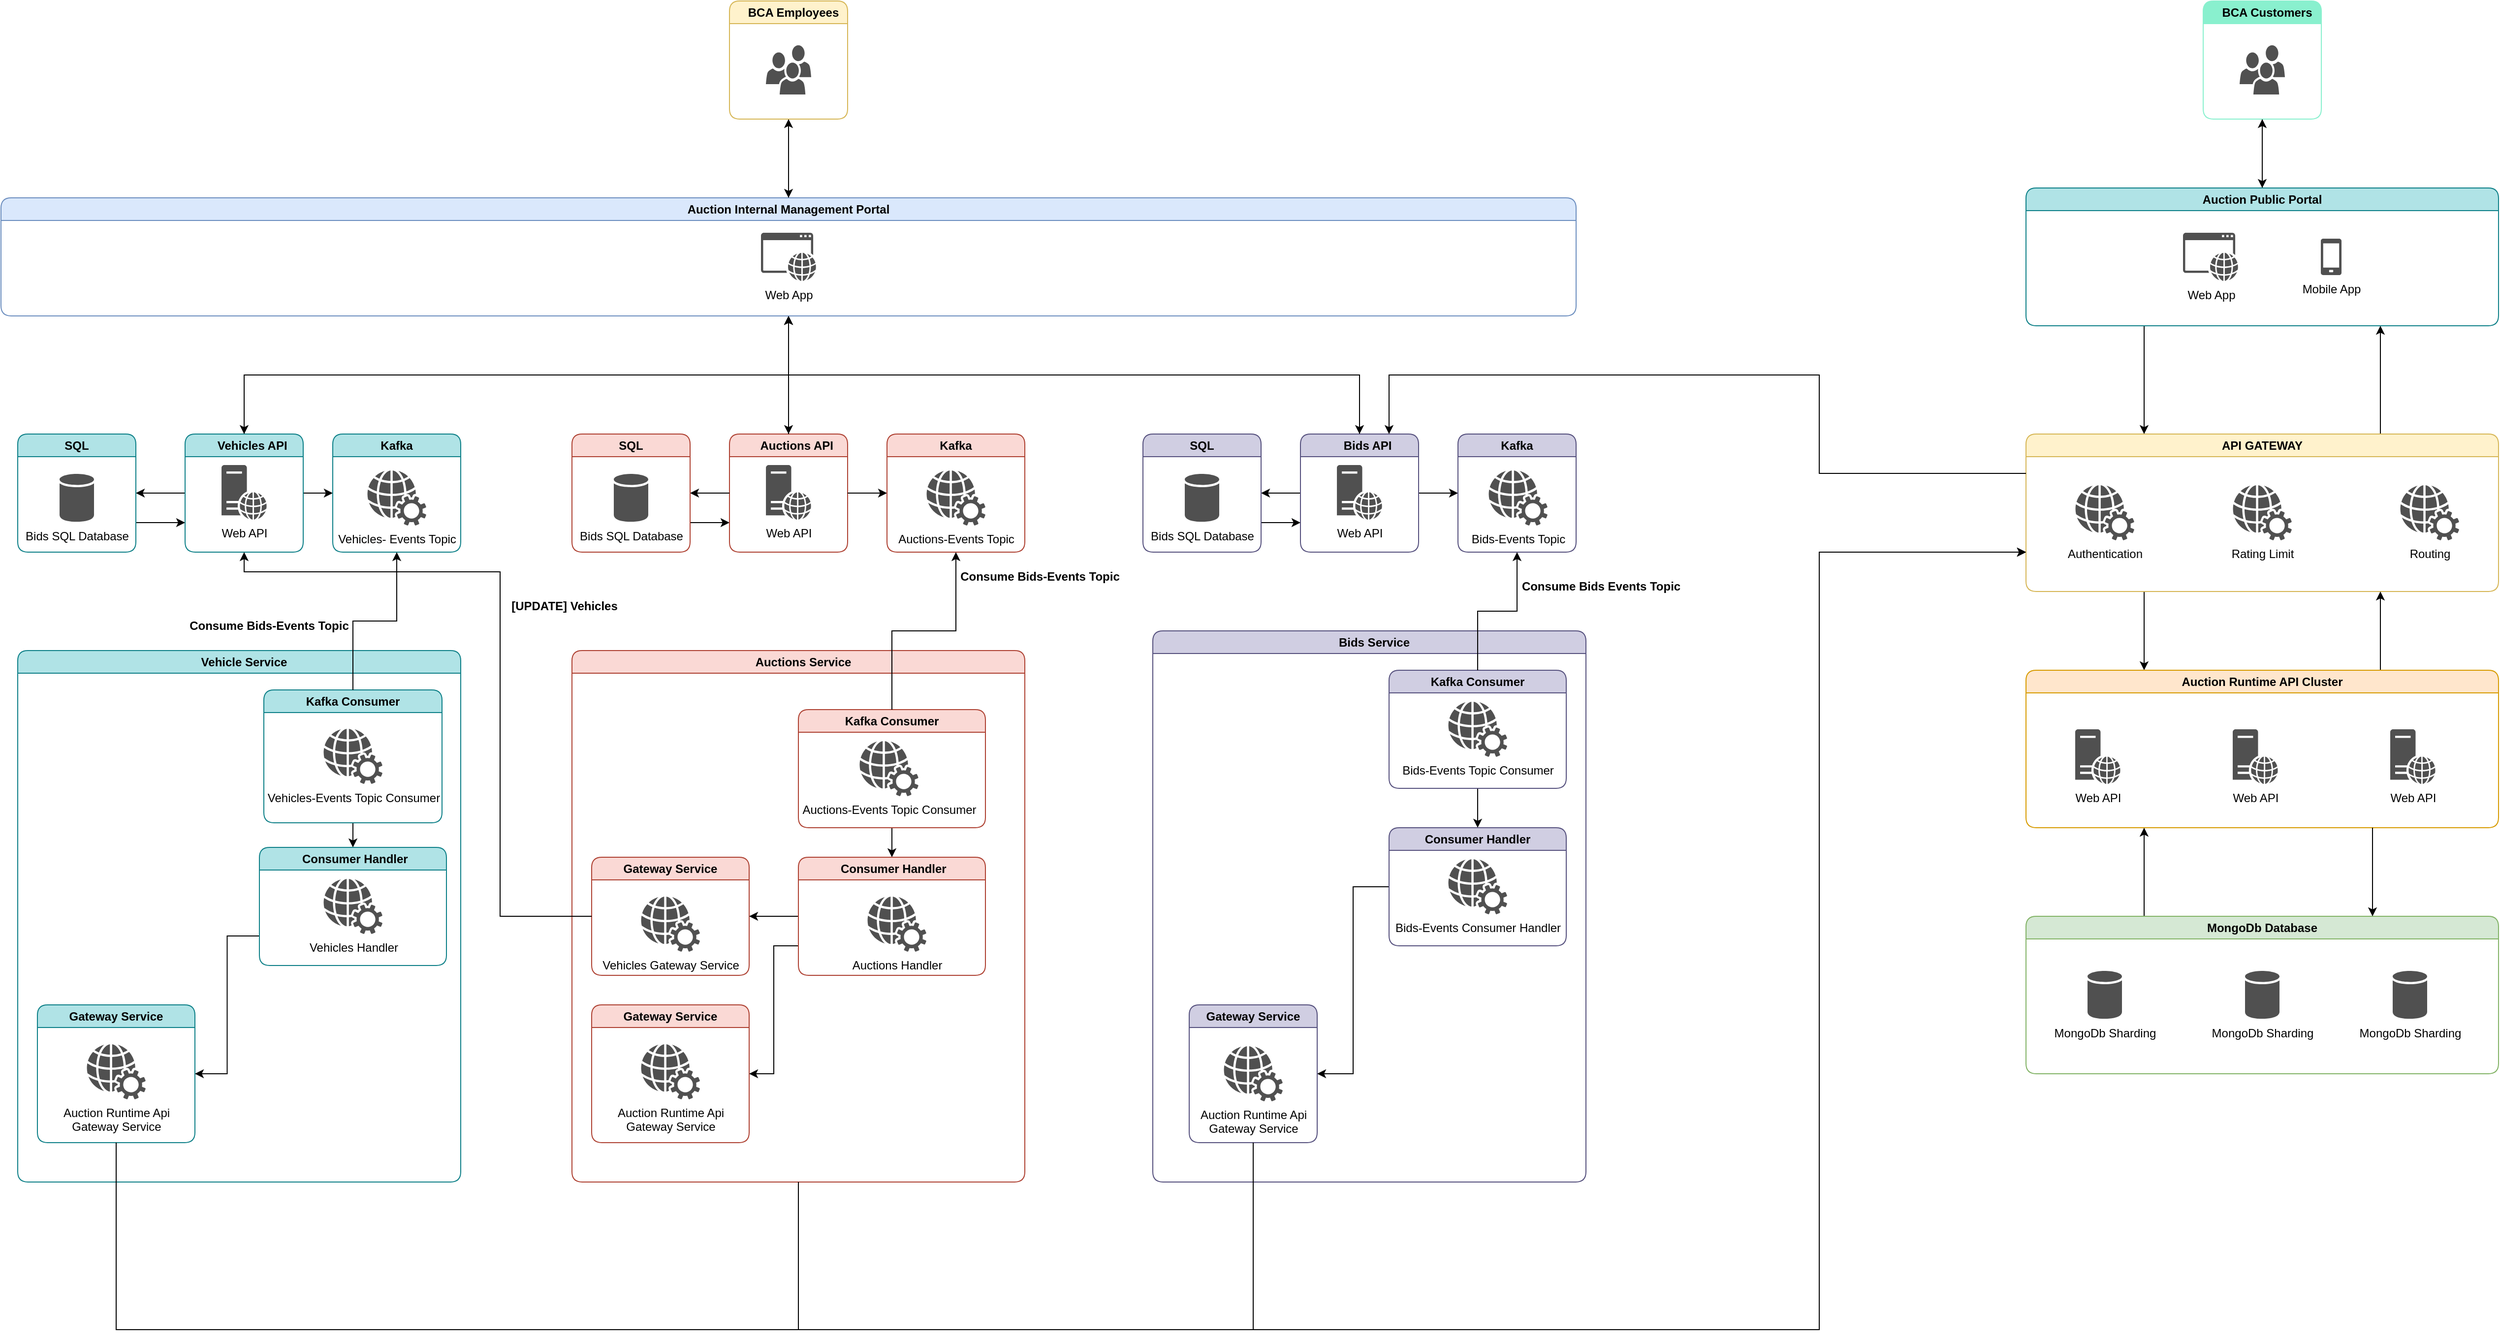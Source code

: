 <mxfile version="24.7.17">
  <diagram name="Page-1" id="8qKbjKtRg6piOCPHRZi4">
    <mxGraphModel dx="4097" dy="3209" grid="1" gridSize="10" guides="1" tooltips="1" connect="1" arrows="1" fold="1" page="1" pageScale="1" pageWidth="850" pageHeight="1100" math="0" shadow="0">
      <root>
        <mxCell id="0" />
        <mxCell id="1" parent="0" />
        <mxCell id="7frdmV6AEmIlNRjFJfmI-1" value="" style="group" vertex="1" connectable="0" parent="1">
          <mxGeometry x="577" y="-660" width="630" height="760" as="geometry" />
        </mxCell>
        <mxCell id="7frdmV6AEmIlNRjFJfmI-2" value="&amp;nbsp; &amp;nbsp; &amp;nbsp;Auctions API" style="swimlane;whiteSpace=wrap;html=1;rounded=1;fillColor=#fad9d5;strokeColor=#ae4132;" vertex="1" parent="7frdmV6AEmIlNRjFJfmI-1">
          <mxGeometry x="243" y="60" width="120" height="120" as="geometry">
            <mxRectangle x="280" y="480" width="140" height="30" as="alternateBounds" />
          </mxGeometry>
        </mxCell>
        <mxCell id="7frdmV6AEmIlNRjFJfmI-3" value="Web API" style="sketch=0;pointerEvents=1;shadow=0;dashed=0;html=1;strokeColor=none;fillColor=#505050;labelPosition=center;verticalLabelPosition=bottom;verticalAlign=top;outlineConnect=0;align=center;shape=mxgraph.office.servers.web_server;" vertex="1" parent="7frdmV6AEmIlNRjFJfmI-2">
          <mxGeometry x="37.036" y="31.443" width="45.928" height="55.557" as="geometry" />
        </mxCell>
        <mxCell id="7frdmV6AEmIlNRjFJfmI-4" value="Auctions-Events Topic" style="sketch=0;pointerEvents=1;shadow=0;dashed=0;html=1;strokeColor=none;fillColor=#505050;labelPosition=center;verticalLabelPosition=bottom;verticalAlign=top;outlineConnect=0;align=center;shape=mxgraph.office.services.web_services;" vertex="1" parent="7frdmV6AEmIlNRjFJfmI-1">
          <mxGeometry x="443" y="97" width="60" height="56" as="geometry" />
        </mxCell>
        <mxCell id="7frdmV6AEmIlNRjFJfmI-5" value="&amp;nbsp; &amp;nbsp;Auctions Service" style="swimlane;whiteSpace=wrap;html=1;rounded=1;startSize=23;fillColor=#fad9d5;strokeColor=#ae4132;" vertex="1" parent="7frdmV6AEmIlNRjFJfmI-1">
          <mxGeometry x="83" y="280" width="460" height="540" as="geometry">
            <mxRectangle x="280" y="480" width="140" height="30" as="alternateBounds" />
          </mxGeometry>
        </mxCell>
        <mxCell id="7frdmV6AEmIlNRjFJfmI-6" value="Auctions Handler" style="sketch=0;pointerEvents=1;shadow=0;dashed=0;html=1;strokeColor=none;fillColor=#505050;labelPosition=center;verticalLabelPosition=bottom;verticalAlign=top;outlineConnect=0;align=center;shape=mxgraph.office.services.web_services;" vertex="1" parent="7frdmV6AEmIlNRjFJfmI-5">
          <mxGeometry x="300.0" y="250" width="60" height="56" as="geometry" />
        </mxCell>
        <mxCell id="7frdmV6AEmIlNRjFJfmI-7" value="Auctions-Events Topic Consumer" style="sketch=0;pointerEvents=1;shadow=0;dashed=0;html=1;strokeColor=none;fillColor=#505050;labelPosition=center;verticalLabelPosition=bottom;verticalAlign=top;outlineConnect=0;align=center;shape=mxgraph.office.services.web_services;" vertex="1" parent="7frdmV6AEmIlNRjFJfmI-5">
          <mxGeometry x="291.96" y="92" width="60" height="56" as="geometry" />
        </mxCell>
        <mxCell id="7frdmV6AEmIlNRjFJfmI-8" value="Gateway Service" style="swimlane;whiteSpace=wrap;html=1;rounded=1;startSize=23;fillColor=#fad9d5;strokeColor=#ae4132;" vertex="1" parent="7frdmV6AEmIlNRjFJfmI-5">
          <mxGeometry x="20" y="210" width="160" height="120" as="geometry">
            <mxRectangle x="280" y="480" width="140" height="30" as="alternateBounds" />
          </mxGeometry>
        </mxCell>
        <mxCell id="7frdmV6AEmIlNRjFJfmI-9" value="Vehicles Gateway Service" style="sketch=0;pointerEvents=1;shadow=0;dashed=0;html=1;strokeColor=none;fillColor=#505050;labelPosition=center;verticalLabelPosition=bottom;verticalAlign=top;outlineConnect=0;align=center;shape=mxgraph.office.services.web_services;" vertex="1" parent="7frdmV6AEmIlNRjFJfmI-8">
          <mxGeometry x="50" y="40" width="60" height="56" as="geometry" />
        </mxCell>
        <mxCell id="7frdmV6AEmIlNRjFJfmI-10" value="Gateway Service" style="swimlane;whiteSpace=wrap;html=1;rounded=1;startSize=23;fillColor=#fad9d5;strokeColor=#ae4132;" vertex="1" parent="7frdmV6AEmIlNRjFJfmI-5">
          <mxGeometry x="20" y="360" width="160" height="140" as="geometry">
            <mxRectangle x="280" y="480" width="140" height="30" as="alternateBounds" />
          </mxGeometry>
        </mxCell>
        <mxCell id="7frdmV6AEmIlNRjFJfmI-11" value="Auction Runtime Api&lt;div&gt;Gateway Service&lt;/div&gt;" style="sketch=0;pointerEvents=1;shadow=0;dashed=0;html=1;strokeColor=none;fillColor=#505050;labelPosition=center;verticalLabelPosition=bottom;verticalAlign=top;outlineConnect=0;align=center;shape=mxgraph.office.services.web_services;" vertex="1" parent="7frdmV6AEmIlNRjFJfmI-10">
          <mxGeometry x="50" y="40" width="60" height="56" as="geometry" />
        </mxCell>
        <mxCell id="7frdmV6AEmIlNRjFJfmI-12" style="edgeStyle=orthogonalEdgeStyle;rounded=0;orthogonalLoop=1;jettySize=auto;html=1;exitX=0.5;exitY=1;exitDx=0;exitDy=0;entryX=0.5;entryY=0;entryDx=0;entryDy=0;" edge="1" parent="7frdmV6AEmIlNRjFJfmI-1" source="7frdmV6AEmIlNRjFJfmI-13" target="7frdmV6AEmIlNRjFJfmI-16">
          <mxGeometry relative="1" as="geometry" />
        </mxCell>
        <mxCell id="7frdmV6AEmIlNRjFJfmI-13" value="Kafka Consumer" style="swimlane;whiteSpace=wrap;html=1;rounded=1;startSize=23;fillColor=#fad9d5;strokeColor=#ae4132;" vertex="1" parent="7frdmV6AEmIlNRjFJfmI-1">
          <mxGeometry x="313" y="340" width="190" height="120" as="geometry">
            <mxRectangle x="280" y="480" width="140" height="30" as="alternateBounds" />
          </mxGeometry>
        </mxCell>
        <mxCell id="7frdmV6AEmIlNRjFJfmI-14" style="edgeStyle=orthogonalEdgeStyle;rounded=0;orthogonalLoop=1;jettySize=auto;html=1;exitX=0;exitY=0.5;exitDx=0;exitDy=0;entryX=1;entryY=0.5;entryDx=0;entryDy=0;" edge="1" parent="7frdmV6AEmIlNRjFJfmI-1" source="7frdmV6AEmIlNRjFJfmI-16" target="7frdmV6AEmIlNRjFJfmI-8">
          <mxGeometry relative="1" as="geometry" />
        </mxCell>
        <mxCell id="7frdmV6AEmIlNRjFJfmI-15" style="edgeStyle=orthogonalEdgeStyle;rounded=0;orthogonalLoop=1;jettySize=auto;html=1;exitX=0;exitY=0.75;exitDx=0;exitDy=0;entryX=1;entryY=0.5;entryDx=0;entryDy=0;" edge="1" parent="7frdmV6AEmIlNRjFJfmI-1" source="7frdmV6AEmIlNRjFJfmI-16" target="7frdmV6AEmIlNRjFJfmI-10">
          <mxGeometry relative="1" as="geometry" />
        </mxCell>
        <mxCell id="7frdmV6AEmIlNRjFJfmI-16" value="&amp;nbsp;Consumer Handler" style="swimlane;whiteSpace=wrap;html=1;rounded=1;startSize=23;fillColor=#fad9d5;strokeColor=#ae4132;" vertex="1" parent="7frdmV6AEmIlNRjFJfmI-1">
          <mxGeometry x="313" y="490" width="190" height="120" as="geometry">
            <mxRectangle x="280" y="480" width="140" height="30" as="alternateBounds" />
          </mxGeometry>
        </mxCell>
        <mxCell id="7frdmV6AEmIlNRjFJfmI-17" value="Consume Bids-Events Topic" style="text;html=1;align=center;verticalAlign=middle;resizable=0;points=[];autosize=1;strokeColor=none;fillColor=none;fontStyle=1" vertex="1" parent="7frdmV6AEmIlNRjFJfmI-1">
          <mxGeometry x="473" y="190" width="170" height="30" as="geometry" />
        </mxCell>
        <mxCell id="7frdmV6AEmIlNRjFJfmI-18" value="[UPDATE] Vehicles" style="text;html=1;align=center;verticalAlign=middle;resizable=0;points=[];autosize=1;strokeColor=none;fillColor=none;fontStyle=1" vertex="1" parent="7frdmV6AEmIlNRjFJfmI-1">
          <mxGeometry x="10" y="220" width="130" height="30" as="geometry" />
        </mxCell>
        <mxCell id="7frdmV6AEmIlNRjFJfmI-19" style="edgeStyle=orthogonalEdgeStyle;rounded=0;orthogonalLoop=1;jettySize=auto;html=1;exitX=1;exitY=0.5;exitDx=0;exitDy=0;entryX=0;entryY=0.5;entryDx=0;entryDy=0;" edge="1" parent="1" source="7frdmV6AEmIlNRjFJfmI-22" target="7frdmV6AEmIlNRjFJfmI-34">
          <mxGeometry relative="1" as="geometry" />
        </mxCell>
        <mxCell id="7frdmV6AEmIlNRjFJfmI-20" style="edgeStyle=orthogonalEdgeStyle;rounded=0;orthogonalLoop=1;jettySize=auto;html=1;exitX=0;exitY=0.5;exitDx=0;exitDy=0;entryX=1;entryY=0.5;entryDx=0;entryDy=0;" edge="1" parent="1" source="7frdmV6AEmIlNRjFJfmI-22" target="7frdmV6AEmIlNRjFJfmI-37">
          <mxGeometry relative="1" as="geometry" />
        </mxCell>
        <mxCell id="7frdmV6AEmIlNRjFJfmI-21" style="edgeStyle=orthogonalEdgeStyle;rounded=0;orthogonalLoop=1;jettySize=auto;html=1;exitX=0.5;exitY=0;exitDx=0;exitDy=0;entryX=0.5;entryY=1;entryDx=0;entryDy=0;" edge="1" parent="1" source="7frdmV6AEmIlNRjFJfmI-22" target="7frdmV6AEmIlNRjFJfmI-79">
          <mxGeometry relative="1" as="geometry" />
        </mxCell>
        <mxCell id="7frdmV6AEmIlNRjFJfmI-22" value="&amp;nbsp; &amp;nbsp; &amp;nbsp;Bids API" style="swimlane;whiteSpace=wrap;html=1;rounded=1;fillColor=#d0cee2;strokeColor=#56517e;" vertex="1" parent="1">
          <mxGeometry x="1400" y="-600" width="120" height="120" as="geometry">
            <mxRectangle x="280" y="480" width="140" height="30" as="alternateBounds" />
          </mxGeometry>
        </mxCell>
        <mxCell id="7frdmV6AEmIlNRjFJfmI-23" value="Web API" style="sketch=0;pointerEvents=1;shadow=0;dashed=0;html=1;strokeColor=none;fillColor=#505050;labelPosition=center;verticalLabelPosition=bottom;verticalAlign=top;outlineConnect=0;align=center;shape=mxgraph.office.servers.web_server;" vertex="1" parent="7frdmV6AEmIlNRjFJfmI-22">
          <mxGeometry x="37.036" y="31.443" width="45.928" height="55.557" as="geometry" />
        </mxCell>
        <mxCell id="7frdmV6AEmIlNRjFJfmI-24" value="&amp;nbsp; &amp;nbsp;Bids Service" style="swimlane;whiteSpace=wrap;html=1;rounded=1;startSize=23;fillColor=#d0cee2;strokeColor=#56517e;" vertex="1" parent="1">
          <mxGeometry x="1250" y="-400" width="440" height="560" as="geometry">
            <mxRectangle x="280" y="480" width="140" height="30" as="alternateBounds" />
          </mxGeometry>
        </mxCell>
        <mxCell id="7frdmV6AEmIlNRjFJfmI-25" style="edgeStyle=orthogonalEdgeStyle;rounded=0;orthogonalLoop=1;jettySize=auto;html=1;exitX=0.5;exitY=1;exitDx=0;exitDy=0;" edge="1" parent="7frdmV6AEmIlNRjFJfmI-24" source="7frdmV6AEmIlNRjFJfmI-26" target="7frdmV6AEmIlNRjFJfmI-29">
          <mxGeometry relative="1" as="geometry" />
        </mxCell>
        <mxCell id="7frdmV6AEmIlNRjFJfmI-26" value="Kafka Consumer" style="swimlane;whiteSpace=wrap;html=1;rounded=1;startSize=23;fillColor=#d0cee2;strokeColor=#56517e;" vertex="1" parent="7frdmV6AEmIlNRjFJfmI-24">
          <mxGeometry x="240" y="40" width="180" height="120" as="geometry">
            <mxRectangle x="280" y="480" width="140" height="30" as="alternateBounds" />
          </mxGeometry>
        </mxCell>
        <mxCell id="7frdmV6AEmIlNRjFJfmI-27" value="Bids-Events Topic Consumer" style="sketch=0;pointerEvents=1;shadow=0;dashed=0;html=1;strokeColor=none;fillColor=#505050;labelPosition=center;verticalLabelPosition=bottom;verticalAlign=top;outlineConnect=0;align=center;shape=mxgraph.office.services.web_services;" vertex="1" parent="7frdmV6AEmIlNRjFJfmI-26">
          <mxGeometry x="60" y="32" width="60" height="56" as="geometry" />
        </mxCell>
        <mxCell id="7frdmV6AEmIlNRjFJfmI-28" style="edgeStyle=orthogonalEdgeStyle;rounded=0;orthogonalLoop=1;jettySize=auto;html=1;exitX=0;exitY=0.5;exitDx=0;exitDy=0;entryX=1;entryY=0.5;entryDx=0;entryDy=0;" edge="1" parent="7frdmV6AEmIlNRjFJfmI-24" source="7frdmV6AEmIlNRjFJfmI-29" target="7frdmV6AEmIlNRjFJfmI-31">
          <mxGeometry relative="1" as="geometry" />
        </mxCell>
        <mxCell id="7frdmV6AEmIlNRjFJfmI-29" value="Consumer Handler" style="swimlane;whiteSpace=wrap;html=1;rounded=1;startSize=23;fillColor=#d0cee2;strokeColor=#56517e;" vertex="1" parent="7frdmV6AEmIlNRjFJfmI-24">
          <mxGeometry x="240" y="200" width="180" height="120" as="geometry">
            <mxRectangle x="280" y="480" width="140" height="30" as="alternateBounds" />
          </mxGeometry>
        </mxCell>
        <mxCell id="7frdmV6AEmIlNRjFJfmI-30" value="Bids-Events Consumer Handler" style="sketch=0;pointerEvents=1;shadow=0;dashed=0;html=1;strokeColor=none;fillColor=#505050;labelPosition=center;verticalLabelPosition=bottom;verticalAlign=top;outlineConnect=0;align=center;shape=mxgraph.office.services.web_services;" vertex="1" parent="7frdmV6AEmIlNRjFJfmI-29">
          <mxGeometry x="60" y="32" width="60" height="56" as="geometry" />
        </mxCell>
        <mxCell id="7frdmV6AEmIlNRjFJfmI-31" value="Gateway Service" style="swimlane;whiteSpace=wrap;html=1;rounded=1;startSize=23;fillColor=#d0cee2;strokeColor=#56517e;" vertex="1" parent="7frdmV6AEmIlNRjFJfmI-24">
          <mxGeometry x="37" y="380" width="130" height="140" as="geometry">
            <mxRectangle x="280" y="480" width="140" height="30" as="alternateBounds" />
          </mxGeometry>
        </mxCell>
        <mxCell id="7frdmV6AEmIlNRjFJfmI-32" value="Auction Runtime Api&lt;div&gt;Gateway Service&lt;/div&gt;" style="sketch=0;pointerEvents=1;shadow=0;dashed=0;html=1;strokeColor=none;fillColor=#505050;labelPosition=center;verticalLabelPosition=bottom;verticalAlign=top;outlineConnect=0;align=center;shape=mxgraph.office.services.web_services;" vertex="1" parent="7frdmV6AEmIlNRjFJfmI-31">
          <mxGeometry x="35" y="42" width="60" height="56" as="geometry" />
        </mxCell>
        <mxCell id="7frdmV6AEmIlNRjFJfmI-33" value="Consume Bids Events Topic" style="text;html=1;align=center;verticalAlign=middle;resizable=0;points=[];autosize=1;strokeColor=none;fillColor=none;fontStyle=1" vertex="1" parent="1">
          <mxGeometry x="1620" y="-460" width="170" height="30" as="geometry" />
        </mxCell>
        <mxCell id="7frdmV6AEmIlNRjFJfmI-34" value="Kafka" style="swimlane;whiteSpace=wrap;html=1;rounded=1;fillColor=#d0cee2;strokeColor=#56517e;" vertex="1" parent="1">
          <mxGeometry x="1560" y="-600" width="120" height="120" as="geometry">
            <mxRectangle x="280" y="480" width="140" height="30" as="alternateBounds" />
          </mxGeometry>
        </mxCell>
        <mxCell id="7frdmV6AEmIlNRjFJfmI-35" value="Bids-Events Topic" style="sketch=0;pointerEvents=1;shadow=0;dashed=0;html=1;strokeColor=none;fillColor=#505050;labelPosition=center;verticalLabelPosition=bottom;verticalAlign=top;outlineConnect=0;align=center;shape=mxgraph.office.services.web_services;" vertex="1" parent="7frdmV6AEmIlNRjFJfmI-34">
          <mxGeometry x="31" y="37" width="60" height="56" as="geometry" />
        </mxCell>
        <mxCell id="7frdmV6AEmIlNRjFJfmI-36" style="edgeStyle=orthogonalEdgeStyle;rounded=0;orthogonalLoop=1;jettySize=auto;html=1;exitX=1;exitY=0.75;exitDx=0;exitDy=0;entryX=0;entryY=0.75;entryDx=0;entryDy=0;" edge="1" parent="1" source="7frdmV6AEmIlNRjFJfmI-37" target="7frdmV6AEmIlNRjFJfmI-22">
          <mxGeometry relative="1" as="geometry" />
        </mxCell>
        <mxCell id="7frdmV6AEmIlNRjFJfmI-37" value="SQL" style="swimlane;whiteSpace=wrap;html=1;rounded=1;fillColor=#d0cee2;strokeColor=#56517e;" vertex="1" parent="1">
          <mxGeometry x="1240" y="-600" width="120" height="120" as="geometry">
            <mxRectangle x="280" y="480" width="140" height="30" as="alternateBounds" />
          </mxGeometry>
        </mxCell>
        <mxCell id="7frdmV6AEmIlNRjFJfmI-38" value="Bids SQL Database" style="sketch=0;shadow=0;dashed=0;html=1;strokeColor=none;fillColor=#505050;labelPosition=center;verticalLabelPosition=bottom;verticalAlign=top;outlineConnect=0;align=center;shape=mxgraph.office.databases.database;" vertex="1" parent="7frdmV6AEmIlNRjFJfmI-37">
          <mxGeometry x="42.5" y="40.5" width="35" height="49" as="geometry" />
        </mxCell>
        <mxCell id="7frdmV6AEmIlNRjFJfmI-39" style="edgeStyle=orthogonalEdgeStyle;rounded=0;orthogonalLoop=1;jettySize=auto;html=1;exitX=0.5;exitY=0;exitDx=0;exitDy=0;entryX=0.5;entryY=1;entryDx=0;entryDy=0;" edge="1" parent="1" source="7frdmV6AEmIlNRjFJfmI-26" target="7frdmV6AEmIlNRjFJfmI-34">
          <mxGeometry relative="1" as="geometry" />
        </mxCell>
        <mxCell id="7frdmV6AEmIlNRjFJfmI-40" style="edgeStyle=orthogonalEdgeStyle;rounded=0;orthogonalLoop=1;jettySize=auto;html=1;exitX=0;exitY=0.5;exitDx=0;exitDy=0;entryX=1;entryY=0.5;entryDx=0;entryDy=0;" edge="1" parent="1" source="7frdmV6AEmIlNRjFJfmI-43" target="7frdmV6AEmIlNRjFJfmI-48">
          <mxGeometry relative="1" as="geometry" />
        </mxCell>
        <mxCell id="7frdmV6AEmIlNRjFJfmI-41" style="edgeStyle=orthogonalEdgeStyle;rounded=0;orthogonalLoop=1;jettySize=auto;html=1;exitX=1;exitY=0.5;exitDx=0;exitDy=0;entryX=0;entryY=0.5;entryDx=0;entryDy=0;" edge="1" parent="1" source="7frdmV6AEmIlNRjFJfmI-43" target="7frdmV6AEmIlNRjFJfmI-45">
          <mxGeometry relative="1" as="geometry" />
        </mxCell>
        <mxCell id="7frdmV6AEmIlNRjFJfmI-42" style="edgeStyle=orthogonalEdgeStyle;rounded=0;orthogonalLoop=1;jettySize=auto;html=1;exitX=0.5;exitY=0;exitDx=0;exitDy=0;entryX=0.5;entryY=1;entryDx=0;entryDy=0;" edge="1" parent="1" source="7frdmV6AEmIlNRjFJfmI-43" target="7frdmV6AEmIlNRjFJfmI-79">
          <mxGeometry relative="1" as="geometry" />
        </mxCell>
        <mxCell id="7frdmV6AEmIlNRjFJfmI-43" value="&amp;nbsp; &amp;nbsp; &amp;nbsp;Vehicles API" style="swimlane;whiteSpace=wrap;html=1;rounded=1;fillColor=#b0e3e6;strokeColor=#0e8088;" vertex="1" parent="1">
          <mxGeometry x="267" y="-600" width="120" height="120" as="geometry">
            <mxRectangle x="280" y="480" width="140" height="30" as="alternateBounds" />
          </mxGeometry>
        </mxCell>
        <mxCell id="7frdmV6AEmIlNRjFJfmI-44" value="Web API" style="sketch=0;pointerEvents=1;shadow=0;dashed=0;html=1;strokeColor=none;fillColor=#505050;labelPosition=center;verticalLabelPosition=bottom;verticalAlign=top;outlineConnect=0;align=center;shape=mxgraph.office.servers.web_server;" vertex="1" parent="7frdmV6AEmIlNRjFJfmI-43">
          <mxGeometry x="37.036" y="31.443" width="45.928" height="55.557" as="geometry" />
        </mxCell>
        <mxCell id="7frdmV6AEmIlNRjFJfmI-45" value="Kafka" style="swimlane;whiteSpace=wrap;html=1;rounded=1;fillColor=#b0e3e6;strokeColor=#0e8088;" vertex="1" parent="1">
          <mxGeometry x="417" y="-600" width="130" height="120" as="geometry">
            <mxRectangle x="280" y="480" width="140" height="30" as="alternateBounds" />
          </mxGeometry>
        </mxCell>
        <mxCell id="7frdmV6AEmIlNRjFJfmI-46" value="Vehicles- Events Topic" style="sketch=0;pointerEvents=1;shadow=0;dashed=0;html=1;strokeColor=none;fillColor=#505050;labelPosition=center;verticalLabelPosition=bottom;verticalAlign=top;outlineConnect=0;align=center;shape=mxgraph.office.services.web_services;" vertex="1" parent="7frdmV6AEmIlNRjFJfmI-45">
          <mxGeometry x="35" y="37" width="60" height="56" as="geometry" />
        </mxCell>
        <mxCell id="7frdmV6AEmIlNRjFJfmI-47" style="edgeStyle=orthogonalEdgeStyle;rounded=0;orthogonalLoop=1;jettySize=auto;html=1;exitX=1;exitY=0.75;exitDx=0;exitDy=0;entryX=0;entryY=0.75;entryDx=0;entryDy=0;" edge="1" parent="1" source="7frdmV6AEmIlNRjFJfmI-48" target="7frdmV6AEmIlNRjFJfmI-43">
          <mxGeometry relative="1" as="geometry" />
        </mxCell>
        <mxCell id="7frdmV6AEmIlNRjFJfmI-48" value="SQL" style="swimlane;whiteSpace=wrap;html=1;rounded=1;fillColor=#b0e3e6;strokeColor=#0e8088;" vertex="1" parent="1">
          <mxGeometry x="97" y="-600" width="120" height="120" as="geometry">
            <mxRectangle x="280" y="480" width="140" height="30" as="alternateBounds" />
          </mxGeometry>
        </mxCell>
        <mxCell id="7frdmV6AEmIlNRjFJfmI-49" value="Bids SQL Database" style="sketch=0;shadow=0;dashed=0;html=1;strokeColor=none;fillColor=#505050;labelPosition=center;verticalLabelPosition=bottom;verticalAlign=top;outlineConnect=0;align=center;shape=mxgraph.office.databases.database;" vertex="1" parent="7frdmV6AEmIlNRjFJfmI-48">
          <mxGeometry x="42.5" y="40.5" width="35" height="49" as="geometry" />
        </mxCell>
        <mxCell id="7frdmV6AEmIlNRjFJfmI-50" value="&amp;nbsp; &amp;nbsp;Vehicle Service" style="swimlane;whiteSpace=wrap;html=1;rounded=1;startSize=23;fillColor=#b0e3e6;strokeColor=#0e8088;" vertex="1" parent="1">
          <mxGeometry x="97" y="-380" width="450" height="540" as="geometry">
            <mxRectangle x="280" y="480" width="140" height="30" as="alternateBounds" />
          </mxGeometry>
        </mxCell>
        <mxCell id="7frdmV6AEmIlNRjFJfmI-51" style="edgeStyle=orthogonalEdgeStyle;rounded=0;orthogonalLoop=1;jettySize=auto;html=1;exitX=0.5;exitY=1;exitDx=0;exitDy=0;entryX=0.5;entryY=0;entryDx=0;entryDy=0;" edge="1" parent="7frdmV6AEmIlNRjFJfmI-50" source="7frdmV6AEmIlNRjFJfmI-52" target="7frdmV6AEmIlNRjFJfmI-57">
          <mxGeometry relative="1" as="geometry" />
        </mxCell>
        <mxCell id="7frdmV6AEmIlNRjFJfmI-52" value="Kafka Consumer" style="swimlane;whiteSpace=wrap;html=1;rounded=1;startSize=23;fillColor=#b0e3e6;strokeColor=#0e8088;" vertex="1" parent="7frdmV6AEmIlNRjFJfmI-50">
          <mxGeometry x="250" y="40" width="181" height="135" as="geometry">
            <mxRectangle x="280" y="480" width="140" height="30" as="alternateBounds" />
          </mxGeometry>
        </mxCell>
        <mxCell id="7frdmV6AEmIlNRjFJfmI-53" value="Vehicles-Events Topic Consumer" style="sketch=0;pointerEvents=1;shadow=0;dashed=0;html=1;strokeColor=none;fillColor=#505050;labelPosition=center;verticalLabelPosition=bottom;verticalAlign=top;outlineConnect=0;align=center;shape=mxgraph.office.services.web_services;" vertex="1" parent="7frdmV6AEmIlNRjFJfmI-52">
          <mxGeometry x="60.5" y="39.5" width="60" height="56" as="geometry" />
        </mxCell>
        <mxCell id="7frdmV6AEmIlNRjFJfmI-54" value="Gateway Service" style="swimlane;whiteSpace=wrap;html=1;rounded=1;startSize=23;fillColor=#b0e3e6;strokeColor=#0e8088;" vertex="1" parent="7frdmV6AEmIlNRjFJfmI-50">
          <mxGeometry x="20" y="360" width="160" height="140" as="geometry">
            <mxRectangle x="280" y="480" width="140" height="30" as="alternateBounds" />
          </mxGeometry>
        </mxCell>
        <mxCell id="7frdmV6AEmIlNRjFJfmI-55" value="Auction Runtime Api&lt;div&gt;Gateway Service&lt;/div&gt;" style="sketch=0;pointerEvents=1;shadow=0;dashed=0;html=1;strokeColor=none;fillColor=#505050;labelPosition=center;verticalLabelPosition=bottom;verticalAlign=top;outlineConnect=0;align=center;shape=mxgraph.office.services.web_services;" vertex="1" parent="7frdmV6AEmIlNRjFJfmI-54">
          <mxGeometry x="50" y="40" width="60" height="56" as="geometry" />
        </mxCell>
        <mxCell id="7frdmV6AEmIlNRjFJfmI-56" style="edgeStyle=orthogonalEdgeStyle;rounded=0;orthogonalLoop=1;jettySize=auto;html=1;exitX=0;exitY=0.75;exitDx=0;exitDy=0;entryX=1;entryY=0.5;entryDx=0;entryDy=0;" edge="1" parent="7frdmV6AEmIlNRjFJfmI-50" source="7frdmV6AEmIlNRjFJfmI-57" target="7frdmV6AEmIlNRjFJfmI-54">
          <mxGeometry relative="1" as="geometry" />
        </mxCell>
        <mxCell id="7frdmV6AEmIlNRjFJfmI-57" value="&amp;nbsp;Consumer Handler" style="swimlane;whiteSpace=wrap;html=1;rounded=1;startSize=23;fillColor=#b0e3e6;strokeColor=#0e8088;" vertex="1" parent="7frdmV6AEmIlNRjFJfmI-50">
          <mxGeometry x="245.5" y="200" width="190" height="120" as="geometry">
            <mxRectangle x="280" y="480" width="140" height="30" as="alternateBounds" />
          </mxGeometry>
        </mxCell>
        <mxCell id="7frdmV6AEmIlNRjFJfmI-58" value="Vehicles Handler" style="sketch=0;pointerEvents=1;shadow=0;dashed=0;html=1;strokeColor=none;fillColor=#505050;labelPosition=center;verticalLabelPosition=bottom;verticalAlign=top;outlineConnect=0;align=center;shape=mxgraph.office.services.web_services;" vertex="1" parent="7frdmV6AEmIlNRjFJfmI-57">
          <mxGeometry x="65" y="32" width="60" height="56" as="geometry" />
        </mxCell>
        <mxCell id="7frdmV6AEmIlNRjFJfmI-59" style="edgeStyle=orthogonalEdgeStyle;rounded=0;orthogonalLoop=1;jettySize=auto;html=1;exitX=0;exitY=0.5;exitDx=0;exitDy=0;entryX=1;entryY=0.5;entryDx=0;entryDy=0;" edge="1" parent="1" source="7frdmV6AEmIlNRjFJfmI-2" target="7frdmV6AEmIlNRjFJfmI-63">
          <mxGeometry relative="1" as="geometry" />
        </mxCell>
        <mxCell id="7frdmV6AEmIlNRjFJfmI-60" style="edgeStyle=orthogonalEdgeStyle;rounded=0;orthogonalLoop=1;jettySize=auto;html=1;exitX=1;exitY=0.5;exitDx=0;exitDy=0;entryX=0;entryY=0.5;entryDx=0;entryDy=0;" edge="1" parent="1" source="7frdmV6AEmIlNRjFJfmI-2" target="7frdmV6AEmIlNRjFJfmI-61">
          <mxGeometry relative="1" as="geometry" />
        </mxCell>
        <mxCell id="7frdmV6AEmIlNRjFJfmI-61" value="Kafka" style="swimlane;whiteSpace=wrap;html=1;rounded=1;fillColor=#fad9d5;strokeColor=#ae4132;" vertex="1" parent="1">
          <mxGeometry x="980" y="-600" width="140" height="120" as="geometry">
            <mxRectangle x="280" y="480" width="140" height="30" as="alternateBounds" />
          </mxGeometry>
        </mxCell>
        <mxCell id="7frdmV6AEmIlNRjFJfmI-62" style="edgeStyle=orthogonalEdgeStyle;rounded=0;orthogonalLoop=1;jettySize=auto;html=1;exitX=1;exitY=0.75;exitDx=0;exitDy=0;entryX=0;entryY=0.75;entryDx=0;entryDy=0;" edge="1" parent="1" source="7frdmV6AEmIlNRjFJfmI-63" target="7frdmV6AEmIlNRjFJfmI-2">
          <mxGeometry relative="1" as="geometry" />
        </mxCell>
        <mxCell id="7frdmV6AEmIlNRjFJfmI-63" value="SQL" style="swimlane;whiteSpace=wrap;html=1;rounded=1;fillColor=#fad9d5;strokeColor=#ae4132;" vertex="1" parent="1">
          <mxGeometry x="660" y="-600" width="120" height="120" as="geometry">
            <mxRectangle x="280" y="480" width="140" height="30" as="alternateBounds" />
          </mxGeometry>
        </mxCell>
        <mxCell id="7frdmV6AEmIlNRjFJfmI-64" value="Bids SQL Database" style="sketch=0;shadow=0;dashed=0;html=1;strokeColor=none;fillColor=#505050;labelPosition=center;verticalLabelPosition=bottom;verticalAlign=top;outlineConnect=0;align=center;shape=mxgraph.office.databases.database;" vertex="1" parent="7frdmV6AEmIlNRjFJfmI-63">
          <mxGeometry x="42.5" y="40.5" width="35" height="49" as="geometry" />
        </mxCell>
        <mxCell id="7frdmV6AEmIlNRjFJfmI-65" style="edgeStyle=orthogonalEdgeStyle;rounded=0;orthogonalLoop=1;jettySize=auto;html=1;exitX=0.5;exitY=0;exitDx=0;exitDy=0;entryX=0.5;entryY=1;entryDx=0;entryDy=0;" edge="1" parent="1" source="7frdmV6AEmIlNRjFJfmI-13" target="7frdmV6AEmIlNRjFJfmI-61">
          <mxGeometry relative="1" as="geometry">
            <Array as="points">
              <mxPoint x="985" y="-400" />
              <mxPoint x="1050" y="-400" />
            </Array>
          </mxGeometry>
        </mxCell>
        <mxCell id="7frdmV6AEmIlNRjFJfmI-66" style="edgeStyle=orthogonalEdgeStyle;rounded=0;orthogonalLoop=1;jettySize=auto;html=1;exitX=0;exitY=0.5;exitDx=0;exitDy=0;entryX=0.5;entryY=1;entryDx=0;entryDy=0;" edge="1" parent="1" source="7frdmV6AEmIlNRjFJfmI-8" target="7frdmV6AEmIlNRjFJfmI-43">
          <mxGeometry relative="1" as="geometry">
            <Array as="points">
              <mxPoint x="587" y="-110" />
              <mxPoint x="587" y="-460" />
              <mxPoint x="327" y="-460" />
            </Array>
          </mxGeometry>
        </mxCell>
        <mxCell id="7frdmV6AEmIlNRjFJfmI-67" style="edgeStyle=orthogonalEdgeStyle;rounded=0;orthogonalLoop=1;jettySize=auto;html=1;exitX=0.5;exitY=0;exitDx=0;exitDy=0;entryX=0.5;entryY=1;entryDx=0;entryDy=0;" edge="1" parent="1" source="7frdmV6AEmIlNRjFJfmI-52" target="7frdmV6AEmIlNRjFJfmI-45">
          <mxGeometry relative="1" as="geometry">
            <Array as="points">
              <mxPoint x="437" y="-410" />
              <mxPoint x="482" y="-410" />
            </Array>
          </mxGeometry>
        </mxCell>
        <mxCell id="7frdmV6AEmIlNRjFJfmI-68" value="Consume Bids-Events Topic" style="text;html=1;align=center;verticalAlign=middle;resizable=0;points=[];autosize=1;strokeColor=none;fillColor=none;fontStyle=1" vertex="1" parent="1">
          <mxGeometry x="267" y="-420" width="170" height="30" as="geometry" />
        </mxCell>
        <mxCell id="7frdmV6AEmIlNRjFJfmI-69" style="edgeStyle=orthogonalEdgeStyle;rounded=0;orthogonalLoop=1;jettySize=auto;html=1;exitX=0.75;exitY=0;exitDx=0;exitDy=0;entryX=0.75;entryY=1;entryDx=0;entryDy=0;" edge="1" parent="1" source="7frdmV6AEmIlNRjFJfmI-71" target="7frdmV6AEmIlNRjFJfmI-91">
          <mxGeometry relative="1" as="geometry" />
        </mxCell>
        <mxCell id="7frdmV6AEmIlNRjFJfmI-70" style="edgeStyle=orthogonalEdgeStyle;rounded=0;orthogonalLoop=1;jettySize=auto;html=1;exitX=0.25;exitY=1;exitDx=0;exitDy=0;entryX=0.25;entryY=0;entryDx=0;entryDy=0;" edge="1" parent="1" source="7frdmV6AEmIlNRjFJfmI-71" target="7frdmV6AEmIlNRjFJfmI-95">
          <mxGeometry relative="1" as="geometry" />
        </mxCell>
        <mxCell id="7frdmV6AEmIlNRjFJfmI-71" value="API GATEWAY" style="swimlane;whiteSpace=wrap;html=1;rounded=1;fillColor=#fff2cc;strokeColor=#d6b656;" vertex="1" parent="1">
          <mxGeometry x="2137" y="-600" width="480" height="160" as="geometry">
            <mxRectangle x="280" y="480" width="140" height="30" as="alternateBounds" />
          </mxGeometry>
        </mxCell>
        <mxCell id="7frdmV6AEmIlNRjFJfmI-72" value="Authentication" style="sketch=0;pointerEvents=1;shadow=0;dashed=0;html=1;strokeColor=none;fillColor=#505050;labelPosition=center;verticalLabelPosition=bottom;verticalAlign=top;outlineConnect=0;align=center;shape=mxgraph.office.services.web_services;" vertex="1" parent="7frdmV6AEmIlNRjFJfmI-71">
          <mxGeometry x="50" y="52" width="60" height="56" as="geometry" />
        </mxCell>
        <mxCell id="7frdmV6AEmIlNRjFJfmI-73" value="Rating Limit" style="sketch=0;pointerEvents=1;shadow=0;dashed=0;html=1;strokeColor=none;fillColor=#505050;labelPosition=center;verticalLabelPosition=bottom;verticalAlign=top;outlineConnect=0;align=center;shape=mxgraph.office.services.web_services;" vertex="1" parent="7frdmV6AEmIlNRjFJfmI-71">
          <mxGeometry x="210" y="52" width="60" height="56" as="geometry" />
        </mxCell>
        <mxCell id="7frdmV6AEmIlNRjFJfmI-74" value="Routing" style="sketch=0;pointerEvents=1;shadow=0;dashed=0;html=1;strokeColor=none;fillColor=#505050;labelPosition=center;verticalLabelPosition=bottom;verticalAlign=top;outlineConnect=0;align=center;shape=mxgraph.office.services.web_services;" vertex="1" parent="7frdmV6AEmIlNRjFJfmI-71">
          <mxGeometry x="380" y="52" width="60" height="56" as="geometry" />
        </mxCell>
        <mxCell id="7frdmV6AEmIlNRjFJfmI-75" style="edgeStyle=orthogonalEdgeStyle;rounded=0;orthogonalLoop=1;jettySize=auto;html=1;exitX=0.5;exitY=1;exitDx=0;exitDy=0;entryX=0.5;entryY=0;entryDx=0;entryDy=0;" edge="1" parent="1" source="7frdmV6AEmIlNRjFJfmI-79" target="7frdmV6AEmIlNRjFJfmI-2">
          <mxGeometry relative="1" as="geometry" />
        </mxCell>
        <mxCell id="7frdmV6AEmIlNRjFJfmI-76" style="edgeStyle=orthogonalEdgeStyle;rounded=0;orthogonalLoop=1;jettySize=auto;html=1;exitX=0.5;exitY=1;exitDx=0;exitDy=0;" edge="1" parent="1" source="7frdmV6AEmIlNRjFJfmI-79" target="7frdmV6AEmIlNRjFJfmI-22">
          <mxGeometry relative="1" as="geometry" />
        </mxCell>
        <mxCell id="7frdmV6AEmIlNRjFJfmI-77" style="edgeStyle=orthogonalEdgeStyle;rounded=0;orthogonalLoop=1;jettySize=auto;html=1;exitX=0.5;exitY=1;exitDx=0;exitDy=0;" edge="1" parent="1" source="7frdmV6AEmIlNRjFJfmI-79" target="7frdmV6AEmIlNRjFJfmI-43">
          <mxGeometry relative="1" as="geometry" />
        </mxCell>
        <mxCell id="7frdmV6AEmIlNRjFJfmI-78" style="edgeStyle=orthogonalEdgeStyle;rounded=0;orthogonalLoop=1;jettySize=auto;html=1;exitX=0.5;exitY=0;exitDx=0;exitDy=0;entryX=0.5;entryY=1;entryDx=0;entryDy=0;" edge="1" parent="1" source="7frdmV6AEmIlNRjFJfmI-79" target="7frdmV6AEmIlNRjFJfmI-83">
          <mxGeometry relative="1" as="geometry" />
        </mxCell>
        <mxCell id="7frdmV6AEmIlNRjFJfmI-79" value="Auction Internal Management Portal" style="swimlane;whiteSpace=wrap;html=1;rounded=1;fillColor=#dae8fc;strokeColor=#6c8ebf;" vertex="1" parent="1">
          <mxGeometry x="80" y="-840" width="1600" height="120" as="geometry">
            <mxRectangle x="280" y="480" width="140" height="30" as="alternateBounds" />
          </mxGeometry>
        </mxCell>
        <mxCell id="7frdmV6AEmIlNRjFJfmI-80" value="Web App" style="sketch=0;pointerEvents=1;shadow=0;dashed=0;html=1;strokeColor=none;fillColor=#505050;labelPosition=center;verticalLabelPosition=bottom;verticalAlign=top;outlineConnect=0;align=center;shape=mxgraph.office.concepts.application_web;" vertex="1" parent="7frdmV6AEmIlNRjFJfmI-79">
          <mxGeometry x="772" y="35.5" width="56" height="49" as="geometry" />
        </mxCell>
        <mxCell id="7frdmV6AEmIlNRjFJfmI-81" style="edgeStyle=orthogonalEdgeStyle;rounded=0;orthogonalLoop=1;jettySize=auto;html=1;exitX=0.5;exitY=0;exitDx=0;exitDy=0;entryX=0.5;entryY=1;entryDx=0;entryDy=0;" edge="1" parent="1" source="7frdmV6AEmIlNRjFJfmI-2" target="7frdmV6AEmIlNRjFJfmI-79">
          <mxGeometry relative="1" as="geometry" />
        </mxCell>
        <mxCell id="7frdmV6AEmIlNRjFJfmI-82" style="edgeStyle=orthogonalEdgeStyle;rounded=0;orthogonalLoop=1;jettySize=auto;html=1;exitX=0.5;exitY=1;exitDx=0;exitDy=0;" edge="1" parent="1" source="7frdmV6AEmIlNRjFJfmI-83" target="7frdmV6AEmIlNRjFJfmI-79">
          <mxGeometry relative="1" as="geometry" />
        </mxCell>
        <mxCell id="7frdmV6AEmIlNRjFJfmI-83" value="&amp;nbsp; &amp;nbsp;BCA Employees" style="swimlane;whiteSpace=wrap;html=1;rounded=1;fillColor=#fff2cc;strokeColor=#d6b656;" vertex="1" parent="1">
          <mxGeometry x="820" y="-1040" width="120" height="120" as="geometry" />
        </mxCell>
        <mxCell id="7frdmV6AEmIlNRjFJfmI-84" value="" style="sketch=0;pointerEvents=1;shadow=0;dashed=0;html=1;strokeColor=none;fillColor=#505050;labelPosition=center;verticalLabelPosition=bottom;verticalAlign=top;outlineConnect=0;align=center;shape=mxgraph.office.users.users;" vertex="1" parent="7frdmV6AEmIlNRjFJfmI-83">
          <mxGeometry x="37" y="45" width="46" height="50" as="geometry" />
        </mxCell>
        <mxCell id="7frdmV6AEmIlNRjFJfmI-85" style="edgeStyle=orthogonalEdgeStyle;rounded=0;orthogonalLoop=1;jettySize=auto;html=1;exitX=0.5;exitY=1;exitDx=0;exitDy=0;entryX=0.5;entryY=0;entryDx=0;entryDy=0;" edge="1" parent="1" source="7frdmV6AEmIlNRjFJfmI-86" target="7frdmV6AEmIlNRjFJfmI-91">
          <mxGeometry relative="1" as="geometry" />
        </mxCell>
        <mxCell id="7frdmV6AEmIlNRjFJfmI-86" value="&amp;nbsp; &amp;nbsp;BCA Customers" style="swimlane;whiteSpace=wrap;html=1;rounded=1;startSize=23;fillColor=#89F0CE;strokeColor=#89f0ce;fontColor=#000000;" vertex="1" parent="1">
          <mxGeometry x="2317" y="-1040" width="120" height="120" as="geometry" />
        </mxCell>
        <mxCell id="7frdmV6AEmIlNRjFJfmI-87" value="" style="sketch=0;pointerEvents=1;shadow=0;dashed=0;html=1;strokeColor=none;fillColor=#505050;labelPosition=center;verticalLabelPosition=bottom;verticalAlign=top;outlineConnect=0;align=center;shape=mxgraph.office.users.users;" vertex="1" parent="7frdmV6AEmIlNRjFJfmI-86">
          <mxGeometry x="37" y="45" width="46" height="50" as="geometry" />
        </mxCell>
        <mxCell id="7frdmV6AEmIlNRjFJfmI-88" style="edgeStyle=orthogonalEdgeStyle;rounded=0;orthogonalLoop=1;jettySize=auto;html=1;exitX=0.5;exitY=0;exitDx=0;exitDy=0;entryX=0.5;entryY=1;entryDx=0;entryDy=0;" edge="1" parent="1" source="7frdmV6AEmIlNRjFJfmI-91" target="7frdmV6AEmIlNRjFJfmI-86">
          <mxGeometry relative="1" as="geometry" />
        </mxCell>
        <mxCell id="7frdmV6AEmIlNRjFJfmI-89" style="edgeStyle=orthogonalEdgeStyle;rounded=0;orthogonalLoop=1;jettySize=auto;html=1;exitX=0.25;exitY=1;exitDx=0;exitDy=0;entryX=0.25;entryY=0;entryDx=0;entryDy=0;" edge="1" parent="1" source="7frdmV6AEmIlNRjFJfmI-91" target="7frdmV6AEmIlNRjFJfmI-71">
          <mxGeometry relative="1" as="geometry" />
        </mxCell>
        <mxCell id="7frdmV6AEmIlNRjFJfmI-90" style="edgeStyle=orthogonalEdgeStyle;rounded=0;orthogonalLoop=1;jettySize=auto;html=1;exitX=0;exitY=0.25;exitDx=0;exitDy=0;entryX=0.75;entryY=0;entryDx=0;entryDy=0;" edge="1" parent="1" source="7frdmV6AEmIlNRjFJfmI-71" target="7frdmV6AEmIlNRjFJfmI-22">
          <mxGeometry relative="1" as="geometry">
            <Array as="points">
              <mxPoint x="1927" y="-560" />
              <mxPoint x="1927" y="-660" />
              <mxPoint x="1490" y="-660" />
            </Array>
          </mxGeometry>
        </mxCell>
        <mxCell id="7frdmV6AEmIlNRjFJfmI-91" value="Auction Public Portal" style="swimlane;whiteSpace=wrap;html=1;rounded=1;fillColor=#b0e3e6;strokeColor=#0e8088;" vertex="1" parent="1">
          <mxGeometry x="2137" y="-850" width="480" height="140" as="geometry">
            <mxRectangle x="280" y="480" width="140" height="30" as="alternateBounds" />
          </mxGeometry>
        </mxCell>
        <mxCell id="7frdmV6AEmIlNRjFJfmI-92" value="Web App" style="sketch=0;pointerEvents=1;shadow=0;dashed=0;html=1;strokeColor=none;fillColor=#505050;labelPosition=center;verticalLabelPosition=bottom;verticalAlign=top;outlineConnect=0;align=center;shape=mxgraph.office.concepts.application_web;" vertex="1" parent="7frdmV6AEmIlNRjFJfmI-91">
          <mxGeometry x="159.5" y="45.5" width="56" height="49" as="geometry" />
        </mxCell>
        <mxCell id="7frdmV6AEmIlNRjFJfmI-93" value="Mobile App" style="sketch=0;pointerEvents=1;shadow=0;dashed=0;html=1;strokeColor=none;fillColor=#505050;labelPosition=center;verticalLabelPosition=bottom;verticalAlign=top;outlineConnect=0;align=center;shape=mxgraph.office.devices.cell_phone_generic;" vertex="1" parent="7frdmV6AEmIlNRjFJfmI-91">
          <mxGeometry x="299.5" y="51.5" width="21" height="37" as="geometry" />
        </mxCell>
        <mxCell id="7frdmV6AEmIlNRjFJfmI-94" style="edgeStyle=orthogonalEdgeStyle;rounded=0;orthogonalLoop=1;jettySize=auto;html=1;exitX=0.75;exitY=0;exitDx=0;exitDy=0;entryX=0.75;entryY=1;entryDx=0;entryDy=0;" edge="1" parent="1" source="7frdmV6AEmIlNRjFJfmI-95" target="7frdmV6AEmIlNRjFJfmI-71">
          <mxGeometry relative="1" as="geometry" />
        </mxCell>
        <mxCell id="7frdmV6AEmIlNRjFJfmI-95" value="Auction Runtime API Cluster" style="swimlane;whiteSpace=wrap;html=1;rounded=1;fillColor=#ffe6cc;strokeColor=#d79b00;" vertex="1" parent="1">
          <mxGeometry x="2137" y="-360" width="480" height="160" as="geometry">
            <mxRectangle x="280" y="480" width="140" height="30" as="alternateBounds" />
          </mxGeometry>
        </mxCell>
        <mxCell id="7frdmV6AEmIlNRjFJfmI-96" value="Web API" style="sketch=0;pointerEvents=1;shadow=0;dashed=0;html=1;strokeColor=none;fillColor=#505050;labelPosition=center;verticalLabelPosition=bottom;verticalAlign=top;outlineConnect=0;align=center;shape=mxgraph.office.servers.web_server;" vertex="1" parent="7frdmV6AEmIlNRjFJfmI-95">
          <mxGeometry x="49.996" y="60.003" width="45.928" height="55.557" as="geometry" />
        </mxCell>
        <mxCell id="7frdmV6AEmIlNRjFJfmI-97" value="Web API" style="sketch=0;pointerEvents=1;shadow=0;dashed=0;html=1;strokeColor=none;fillColor=#505050;labelPosition=center;verticalLabelPosition=bottom;verticalAlign=top;outlineConnect=0;align=center;shape=mxgraph.office.servers.web_server;" vertex="1" parent="7frdmV6AEmIlNRjFJfmI-95">
          <mxGeometry x="210" y="60" width="45.928" height="55.557" as="geometry" />
        </mxCell>
        <mxCell id="7frdmV6AEmIlNRjFJfmI-98" value="Web API" style="sketch=0;pointerEvents=1;shadow=0;dashed=0;html=1;strokeColor=none;fillColor=#505050;labelPosition=center;verticalLabelPosition=bottom;verticalAlign=top;outlineConnect=0;align=center;shape=mxgraph.office.servers.web_server;" vertex="1" parent="7frdmV6AEmIlNRjFJfmI-95">
          <mxGeometry x="370" y="60" width="45.928" height="55.557" as="geometry" />
        </mxCell>
        <mxCell id="7frdmV6AEmIlNRjFJfmI-99" style="edgeStyle=orthogonalEdgeStyle;rounded=0;orthogonalLoop=1;jettySize=auto;html=1;" edge="1" parent="1">
          <mxGeometry relative="1" as="geometry">
            <mxPoint x="2257" y="-200" as="targetPoint" />
            <mxPoint x="2257" y="-110" as="sourcePoint" />
          </mxGeometry>
        </mxCell>
        <mxCell id="7frdmV6AEmIlNRjFJfmI-100" value="MongoDb Database" style="swimlane;whiteSpace=wrap;html=1;rounded=1;fillColor=#d5e8d4;strokeColor=#82b366;" vertex="1" parent="1">
          <mxGeometry x="2137" y="-110" width="480" height="160" as="geometry">
            <mxRectangle x="280" y="480" width="140" height="30" as="alternateBounds" />
          </mxGeometry>
        </mxCell>
        <mxCell id="7frdmV6AEmIlNRjFJfmI-101" value="MongoDb Sharding" style="sketch=0;shadow=0;dashed=0;html=1;strokeColor=none;fillColor=#505050;labelPosition=center;verticalLabelPosition=bottom;verticalAlign=top;outlineConnect=0;align=center;shape=mxgraph.office.databases.database;" vertex="1" parent="7frdmV6AEmIlNRjFJfmI-100">
          <mxGeometry x="222.5" y="55.5" width="35" height="49" as="geometry" />
        </mxCell>
        <mxCell id="7frdmV6AEmIlNRjFJfmI-102" value="MongoDb Sharding" style="sketch=0;shadow=0;dashed=0;html=1;strokeColor=none;fillColor=#505050;labelPosition=center;verticalLabelPosition=bottom;verticalAlign=top;outlineConnect=0;align=center;shape=mxgraph.office.databases.database;" vertex="1" parent="7frdmV6AEmIlNRjFJfmI-100">
          <mxGeometry x="62.5" y="55.5" width="35" height="49" as="geometry" />
        </mxCell>
        <mxCell id="7frdmV6AEmIlNRjFJfmI-103" value="MongoDb Sharding" style="sketch=0;shadow=0;dashed=0;html=1;strokeColor=none;fillColor=#505050;labelPosition=center;verticalLabelPosition=bottom;verticalAlign=top;outlineConnect=0;align=center;shape=mxgraph.office.databases.database;" vertex="1" parent="7frdmV6AEmIlNRjFJfmI-100">
          <mxGeometry x="372.5" y="55.5" width="35" height="49" as="geometry" />
        </mxCell>
        <mxCell id="7frdmV6AEmIlNRjFJfmI-104" style="edgeStyle=orthogonalEdgeStyle;rounded=0;orthogonalLoop=1;jettySize=auto;html=1;" edge="1" parent="1">
          <mxGeometry relative="1" as="geometry">
            <mxPoint x="2489" y="-110" as="targetPoint" />
            <mxPoint x="2489" y="-200" as="sourcePoint" />
          </mxGeometry>
        </mxCell>
        <mxCell id="7frdmV6AEmIlNRjFJfmI-105" style="edgeStyle=orthogonalEdgeStyle;rounded=0;orthogonalLoop=1;jettySize=auto;html=1;exitX=0.5;exitY=1;exitDx=0;exitDy=0;entryX=0;entryY=0.75;entryDx=0;entryDy=0;" edge="1" parent="1" source="7frdmV6AEmIlNRjFJfmI-54" target="7frdmV6AEmIlNRjFJfmI-71">
          <mxGeometry relative="1" as="geometry">
            <Array as="points">
              <mxPoint x="197" y="310" />
              <mxPoint x="1927" y="310" />
              <mxPoint x="1927" y="-480" />
            </Array>
          </mxGeometry>
        </mxCell>
        <mxCell id="7frdmV6AEmIlNRjFJfmI-106" style="edgeStyle=orthogonalEdgeStyle;rounded=0;orthogonalLoop=1;jettySize=auto;html=1;exitX=0.5;exitY=1;exitDx=0;exitDy=0;entryX=0;entryY=0.75;entryDx=0;entryDy=0;" edge="1" parent="1" source="7frdmV6AEmIlNRjFJfmI-5" target="7frdmV6AEmIlNRjFJfmI-71">
          <mxGeometry relative="1" as="geometry">
            <mxPoint x="2117" y="180" as="targetPoint" />
            <Array as="points">
              <mxPoint x="890" y="310" />
              <mxPoint x="1927" y="310" />
              <mxPoint x="1927" y="-480" />
            </Array>
          </mxGeometry>
        </mxCell>
        <mxCell id="7frdmV6AEmIlNRjFJfmI-107" style="edgeStyle=orthogonalEdgeStyle;rounded=0;orthogonalLoop=1;jettySize=auto;html=1;exitX=0.5;exitY=1;exitDx=0;exitDy=0;entryX=0;entryY=0.75;entryDx=0;entryDy=0;" edge="1" parent="1" source="7frdmV6AEmIlNRjFJfmI-31" target="7frdmV6AEmIlNRjFJfmI-71">
          <mxGeometry relative="1" as="geometry">
            <Array as="points">
              <mxPoint x="1352" y="310" />
              <mxPoint x="1927" y="310" />
              <mxPoint x="1927" y="-480" />
            </Array>
          </mxGeometry>
        </mxCell>
      </root>
    </mxGraphModel>
  </diagram>
</mxfile>
